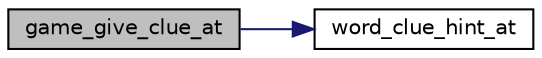 digraph "game_give_clue_at"
{
 // LATEX_PDF_SIZE
  edge [fontname="Helvetica",fontsize="10",labelfontname="Helvetica",labelfontsize="10"];
  node [fontname="Helvetica",fontsize="10",shape=record];
  rankdir="LR";
  Node1 [label="game_give_clue_at",height=0.2,width=0.4,color="black", fillcolor="grey75", style="filled", fontcolor="black",tooltip="Gives a clue to the word to guess in the given position."];
  Node1 -> Node2 [color="midnightblue",fontsize="10",style="solid",fontname="Helvetica"];
  Node2 [label="word_clue_hint_at",height=0.2,width=0.4,color="black", fillcolor="white", style="filled",URL="$group__clue.html#gaa2682141b8e69c91872045fd8a6c8eaa",tooltip="Hints a char in the given word clue in the given position."];
}
